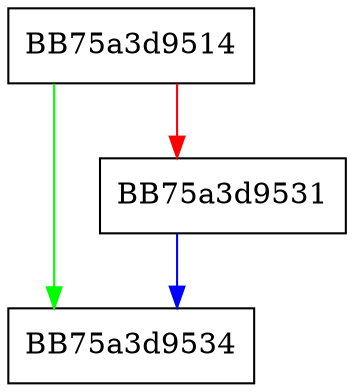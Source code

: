 digraph _Last_write_time {
  node [shape="box"];
  graph [splines=ortho];
  BB75a3d9514 -> BB75a3d9534 [color="green"];
  BB75a3d9514 -> BB75a3d9531 [color="red"];
  BB75a3d9531 -> BB75a3d9534 [color="blue"];
}